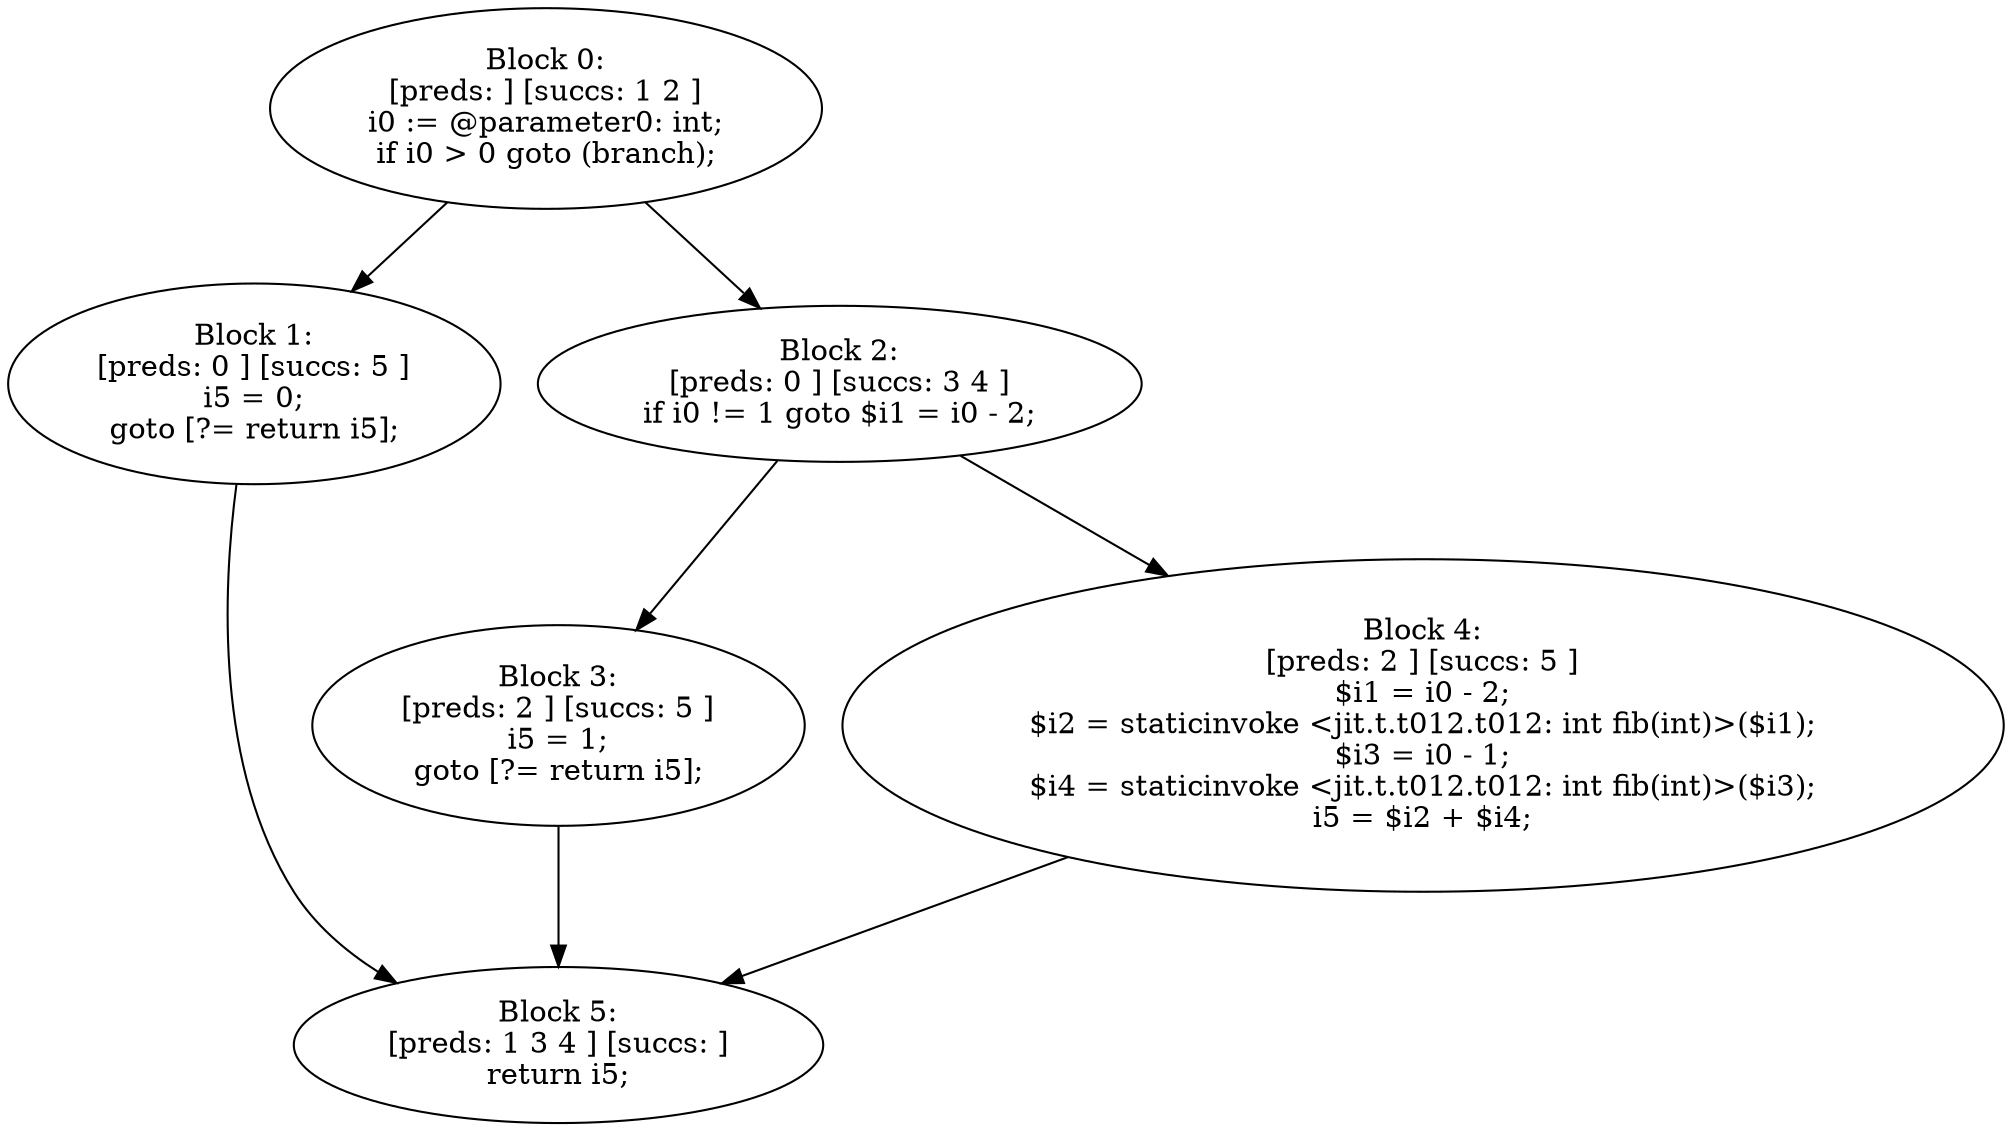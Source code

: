 digraph "unitGraph" {
    "Block 0:
[preds: ] [succs: 1 2 ]
i0 := @parameter0: int;
if i0 > 0 goto (branch);
"
    "Block 1:
[preds: 0 ] [succs: 5 ]
i5 = 0;
goto [?= return i5];
"
    "Block 2:
[preds: 0 ] [succs: 3 4 ]
if i0 != 1 goto $i1 = i0 - 2;
"
    "Block 3:
[preds: 2 ] [succs: 5 ]
i5 = 1;
goto [?= return i5];
"
    "Block 4:
[preds: 2 ] [succs: 5 ]
$i1 = i0 - 2;
$i2 = staticinvoke <jit.t.t012.t012: int fib(int)>($i1);
$i3 = i0 - 1;
$i4 = staticinvoke <jit.t.t012.t012: int fib(int)>($i3);
i5 = $i2 + $i4;
"
    "Block 5:
[preds: 1 3 4 ] [succs: ]
return i5;
"
    "Block 0:
[preds: ] [succs: 1 2 ]
i0 := @parameter0: int;
if i0 > 0 goto (branch);
"->"Block 1:
[preds: 0 ] [succs: 5 ]
i5 = 0;
goto [?= return i5];
";
    "Block 0:
[preds: ] [succs: 1 2 ]
i0 := @parameter0: int;
if i0 > 0 goto (branch);
"->"Block 2:
[preds: 0 ] [succs: 3 4 ]
if i0 != 1 goto $i1 = i0 - 2;
";
    "Block 1:
[preds: 0 ] [succs: 5 ]
i5 = 0;
goto [?= return i5];
"->"Block 5:
[preds: 1 3 4 ] [succs: ]
return i5;
";
    "Block 2:
[preds: 0 ] [succs: 3 4 ]
if i0 != 1 goto $i1 = i0 - 2;
"->"Block 3:
[preds: 2 ] [succs: 5 ]
i5 = 1;
goto [?= return i5];
";
    "Block 2:
[preds: 0 ] [succs: 3 4 ]
if i0 != 1 goto $i1 = i0 - 2;
"->"Block 4:
[preds: 2 ] [succs: 5 ]
$i1 = i0 - 2;
$i2 = staticinvoke <jit.t.t012.t012: int fib(int)>($i1);
$i3 = i0 - 1;
$i4 = staticinvoke <jit.t.t012.t012: int fib(int)>($i3);
i5 = $i2 + $i4;
";
    "Block 3:
[preds: 2 ] [succs: 5 ]
i5 = 1;
goto [?= return i5];
"->"Block 5:
[preds: 1 3 4 ] [succs: ]
return i5;
";
    "Block 4:
[preds: 2 ] [succs: 5 ]
$i1 = i0 - 2;
$i2 = staticinvoke <jit.t.t012.t012: int fib(int)>($i1);
$i3 = i0 - 1;
$i4 = staticinvoke <jit.t.t012.t012: int fib(int)>($i3);
i5 = $i2 + $i4;
"->"Block 5:
[preds: 1 3 4 ] [succs: ]
return i5;
";
}
